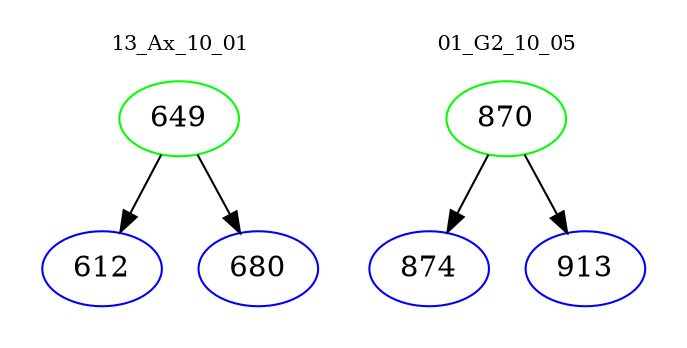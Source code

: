 digraph{
subgraph cluster_0 {
color = white
label = "13_Ax_10_01";
fontsize=10;
T0_649 [label="649", color="green"]
T0_649 -> T0_612 [color="black"]
T0_612 [label="612", color="blue"]
T0_649 -> T0_680 [color="black"]
T0_680 [label="680", color="blue"]
}
subgraph cluster_1 {
color = white
label = "01_G2_10_05";
fontsize=10;
T1_870 [label="870", color="green"]
T1_870 -> T1_874 [color="black"]
T1_874 [label="874", color="blue"]
T1_870 -> T1_913 [color="black"]
T1_913 [label="913", color="blue"]
}
}
